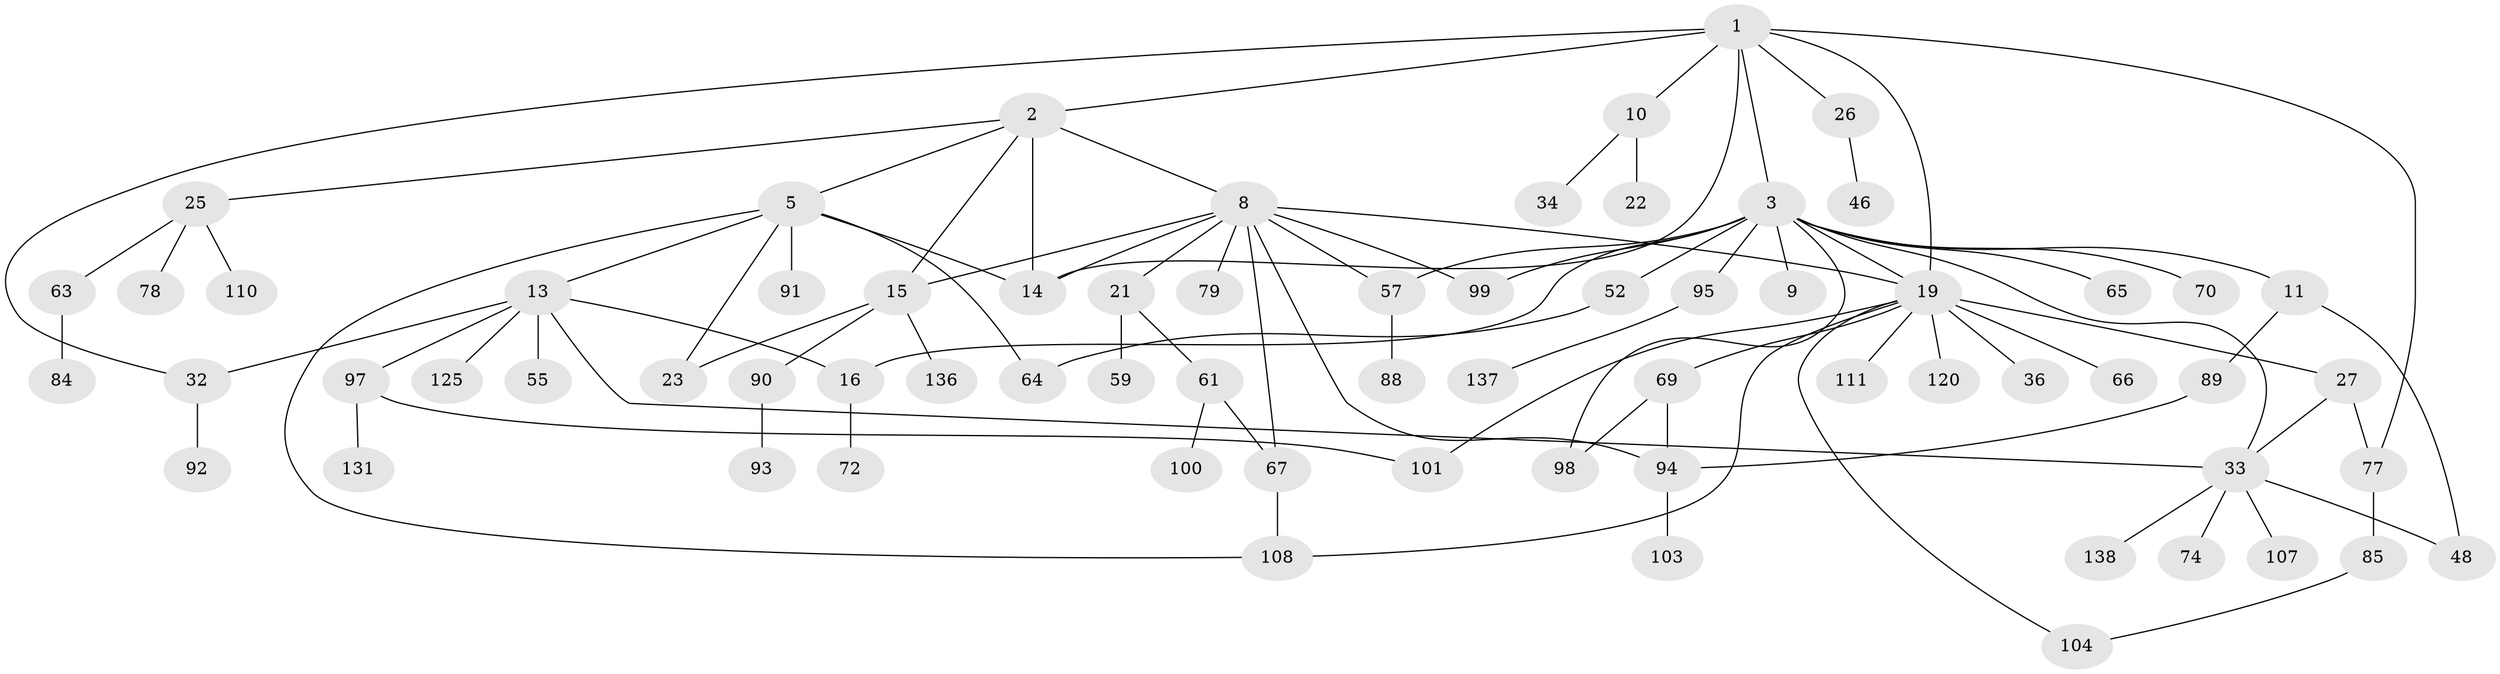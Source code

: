 // original degree distribution, {7: 0.021739130434782608, 3: 0.21739130434782608, 5: 0.028985507246376812, 4: 0.10869565217391304, 2: 0.2753623188405797, 6: 0.021739130434782608, 1: 0.32608695652173914}
// Generated by graph-tools (version 1.1) at 2025/13/03/09/25 04:13:26]
// undirected, 69 vertices, 92 edges
graph export_dot {
graph [start="1"]
  node [color=gray90,style=filled];
  1 [super="+6"];
  2;
  3 [super="+4+35+45"];
  5 [super="+7"];
  8 [super="+12+29+40"];
  9 [super="+87"];
  10 [super="+28"];
  11 [super="+58"];
  13 [super="+17"];
  14 [super="+132+18"];
  15 [super="+47+24"];
  16 [super="+49"];
  19 [super="+20+30"];
  21 [super="+81"];
  22;
  23 [super="+42+105"];
  25 [super="+31+126"];
  26 [super="+44+38"];
  27 [super="+41"];
  32 [super="+73"];
  33 [super="+37+118+71+109"];
  34 [super="+113"];
  36;
  46 [super="+53"];
  48 [super="+68"];
  52 [super="+114+96"];
  55;
  57;
  59;
  61 [super="+80"];
  63 [super="+83"];
  64;
  65;
  66 [super="+76"];
  67 [super="+128"];
  69 [super="+124+123+86"];
  70;
  72;
  74;
  77;
  78;
  79;
  84;
  85;
  88;
  89;
  90;
  91;
  92;
  93;
  94;
  95;
  97;
  98;
  99;
  100 [super="+129+134"];
  101;
  103;
  104;
  107;
  108 [super="+127"];
  110;
  111 [super="+122"];
  120;
  125;
  131;
  136;
  137;
  138;
  1 -- 2;
  1 -- 3;
  1 -- 10;
  1 -- 14;
  1 -- 26;
  1 -- 32;
  1 -- 19;
  1 -- 77;
  2 -- 5;
  2 -- 8;
  2 -- 15;
  2 -- 25;
  2 -- 14 [weight=2];
  3 -- 11;
  3 -- 16;
  3 -- 52;
  3 -- 65;
  3 -- 9;
  3 -- 99;
  3 -- 70;
  3 -- 33;
  3 -- 57;
  3 -- 98;
  3 -- 95;
  3 -- 19;
  5 -- 13;
  5 -- 64;
  5 -- 91;
  5 -- 108;
  5 -- 23;
  5 -- 14;
  8 -- 99;
  8 -- 67;
  8 -- 21;
  8 -- 79;
  8 -- 57;
  8 -- 94;
  8 -- 15;
  8 -- 14;
  8 -- 19;
  10 -- 22;
  10 -- 34;
  11 -- 48;
  11 -- 89;
  13 -- 55;
  13 -- 16;
  13 -- 32;
  13 -- 33;
  13 -- 97;
  13 -- 125;
  15 -- 23;
  15 -- 136;
  15 -- 90;
  16 -- 72;
  19 -- 27;
  19 -- 36;
  19 -- 120 [weight=2];
  19 -- 66;
  19 -- 69;
  19 -- 101;
  19 -- 104;
  19 -- 108;
  19 -- 111 [weight=2];
  21 -- 59;
  21 -- 61;
  25 -- 63;
  25 -- 110;
  25 -- 78;
  26 -- 46;
  27 -- 77;
  27 -- 33;
  32 -- 92;
  33 -- 74 [weight=2];
  33 -- 138;
  33 -- 48;
  33 -- 107;
  52 -- 64;
  57 -- 88;
  61 -- 100;
  61 -- 67;
  63 -- 84;
  67 -- 108;
  69 -- 98;
  69 -- 94;
  77 -- 85;
  85 -- 104;
  89 -- 94;
  90 -- 93;
  94 -- 103;
  95 -- 137;
  97 -- 101;
  97 -- 131;
}
